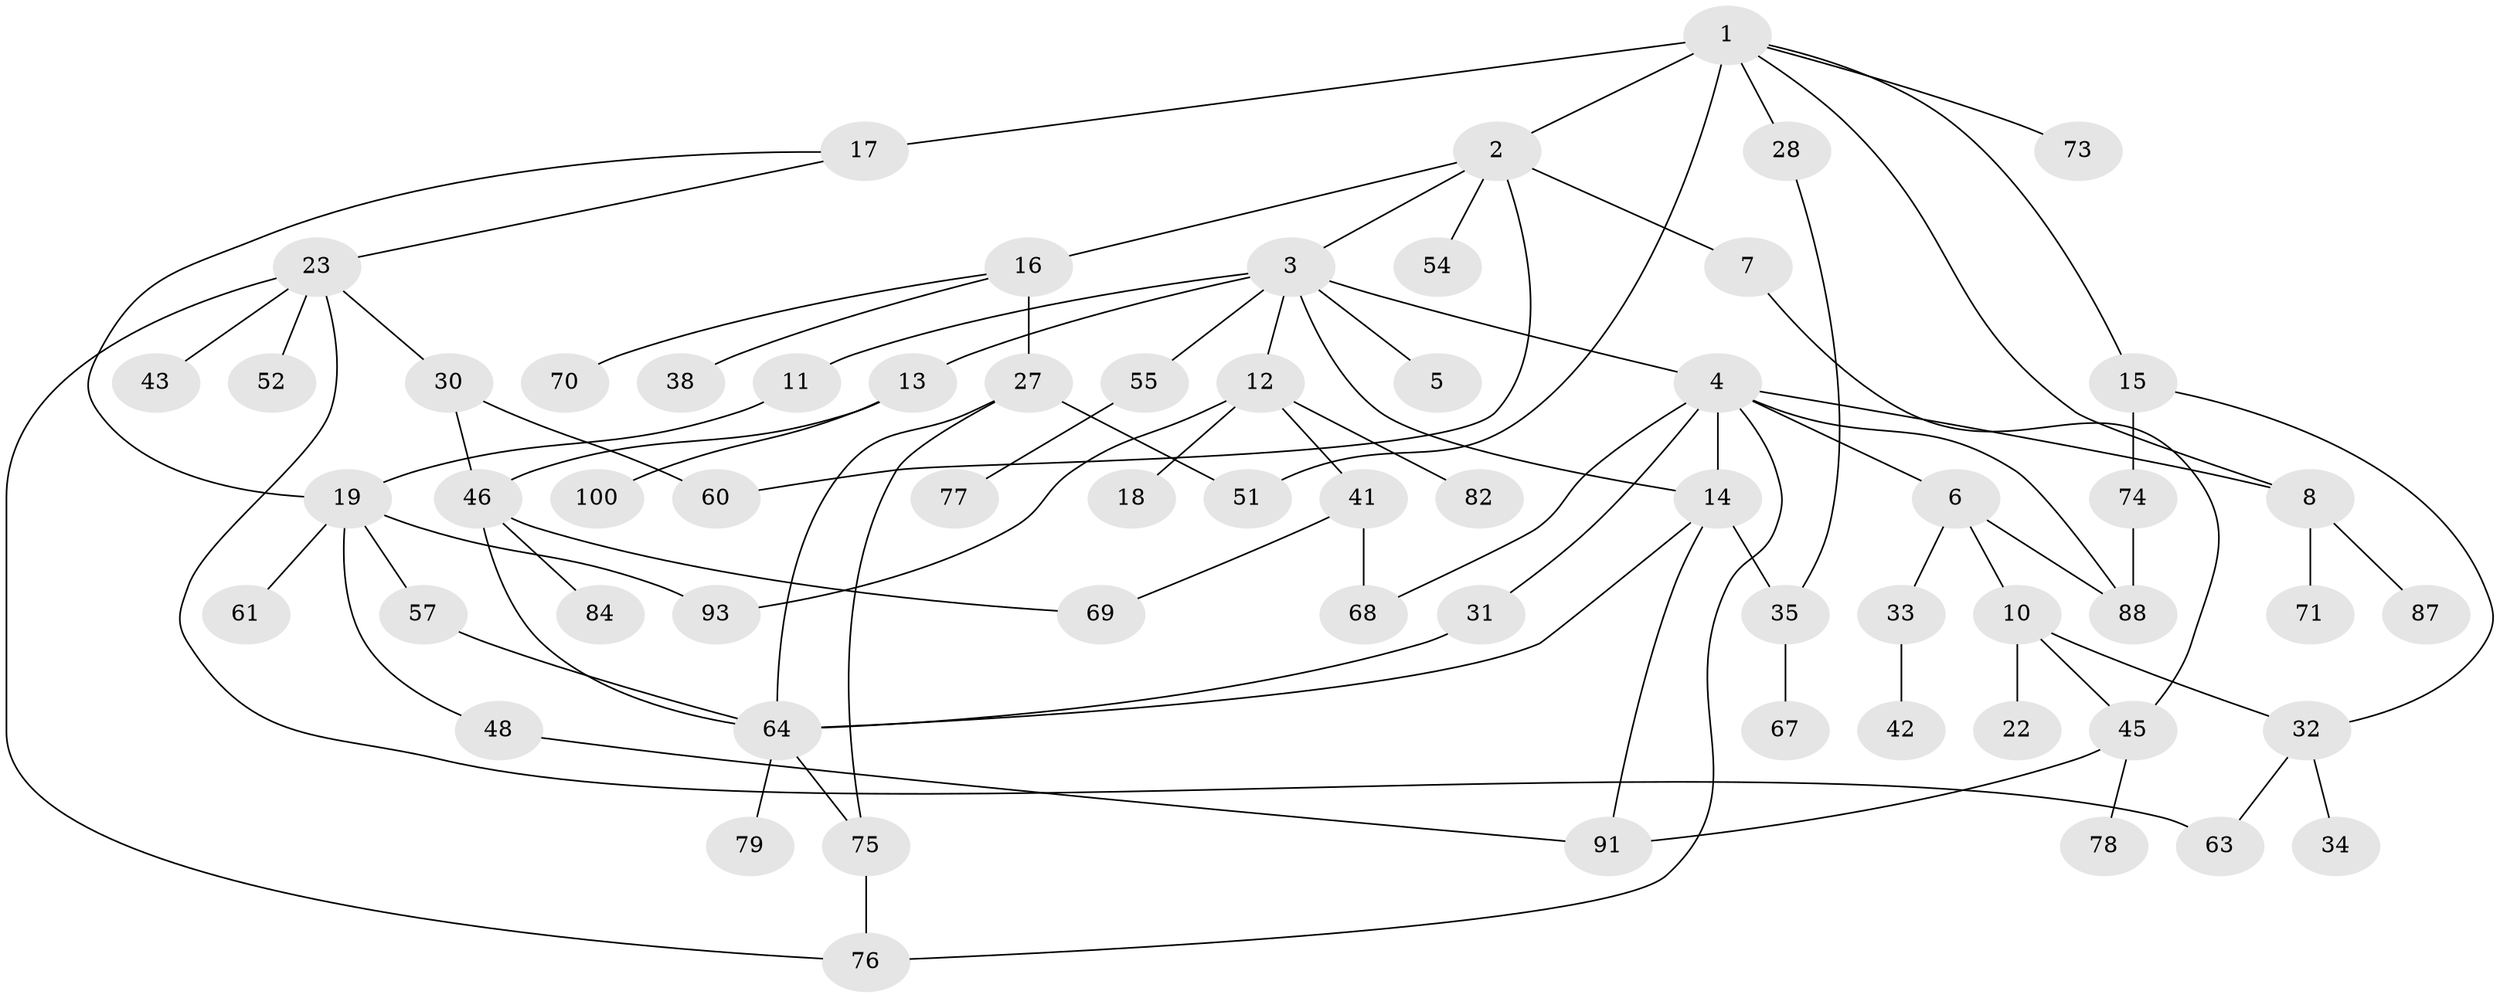 // original degree distribution, {8: 0.01, 7: 0.02, 9: 0.01, 2: 0.37, 4: 0.1, 3: 0.15, 5: 0.04, 6: 0.02, 1: 0.28}
// Generated by graph-tools (version 1.1) at 2025/54/02/21/25 11:54:43]
// undirected, 63 vertices, 86 edges
graph export_dot {
graph [start="1"]
  node [color=gray90,style=filled];
  1 [super="+37"];
  2 [super="+29"];
  3 [super="+9"];
  4 [super="+26"];
  5 [super="+40"];
  6;
  7 [super="+25"];
  8;
  10;
  11 [super="+92"];
  12;
  13 [super="+62"];
  14 [super="+65"];
  15 [super="+98"];
  16 [super="+81"];
  17;
  18 [super="+21"];
  19 [super="+20"];
  22 [super="+24"];
  23;
  27 [super="+36"];
  28 [super="+50"];
  30 [super="+56"];
  31 [super="+44"];
  32 [super="+80"];
  33 [super="+39"];
  34 [super="+53"];
  35 [super="+95"];
  38;
  41;
  42;
  43 [super="+59"];
  45 [super="+49"];
  46 [super="+47"];
  48;
  51;
  52;
  54;
  55;
  57 [super="+58"];
  60 [super="+72"];
  61;
  63;
  64 [super="+66"];
  67;
  68 [super="+83"];
  69 [super="+85"];
  70;
  71 [super="+97"];
  73;
  74 [super="+94"];
  75;
  76 [super="+89"];
  77;
  78;
  79 [super="+99"];
  82 [super="+86"];
  84;
  87;
  88 [super="+90"];
  91 [super="+96"];
  93;
  100;
  1 -- 2;
  1 -- 8;
  1 -- 15;
  1 -- 17 [weight=2];
  1 -- 28;
  1 -- 51;
  1 -- 73;
  2 -- 3;
  2 -- 7;
  2 -- 16;
  2 -- 54;
  2 -- 60;
  3 -- 4;
  3 -- 5;
  3 -- 11;
  3 -- 12;
  3 -- 55;
  3 -- 13;
  3 -- 14;
  4 -- 6;
  4 -- 31;
  4 -- 8;
  4 -- 76;
  4 -- 68;
  4 -- 14;
  4 -- 88;
  6 -- 10;
  6 -- 33;
  6 -- 88;
  7 -- 45;
  8 -- 71;
  8 -- 87;
  10 -- 22;
  10 -- 32;
  10 -- 45;
  11 -- 19;
  12 -- 18;
  12 -- 41;
  12 -- 82;
  12 -- 93;
  13 -- 46;
  13 -- 100;
  14 -- 64;
  14 -- 35;
  14 -- 91;
  15 -- 74;
  15 -- 32;
  16 -- 27 [weight=2];
  16 -- 38;
  16 -- 70;
  17 -- 19;
  17 -- 23;
  19 -- 57;
  19 -- 61;
  19 -- 93;
  19 -- 48;
  23 -- 30;
  23 -- 43;
  23 -- 52;
  23 -- 63;
  23 -- 76;
  27 -- 64;
  27 -- 75;
  27 -- 51;
  28 -- 35;
  30 -- 46;
  30 -- 60;
  31 -- 64;
  32 -- 34;
  32 -- 63;
  33 -- 42;
  35 -- 67;
  41 -- 68;
  41 -- 69;
  45 -- 78;
  45 -- 91;
  46 -- 64;
  46 -- 84;
  46 -- 69;
  48 -- 91;
  55 -- 77;
  57 -- 64;
  64 -- 75;
  64 -- 79;
  74 -- 88;
  75 -- 76;
}
